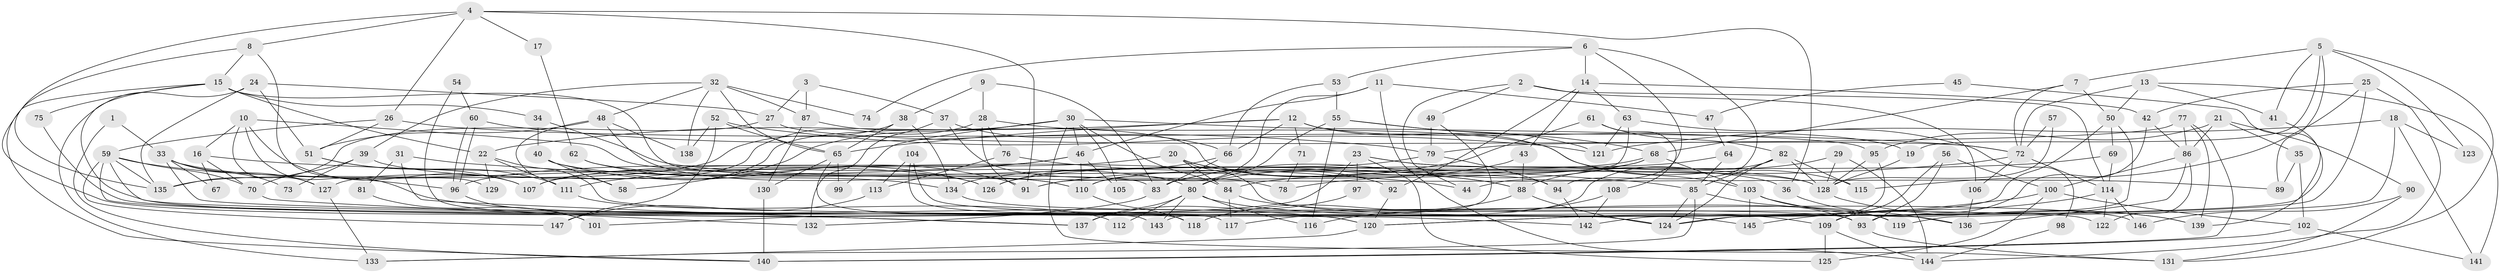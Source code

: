 // Generated by graph-tools (version 1.1) at 2025/14/03/09/25 04:14:48]
// undirected, 147 vertices, 294 edges
graph export_dot {
graph [start="1"]
  node [color=gray90,style=filled];
  1;
  2;
  3;
  4;
  5;
  6;
  7;
  8;
  9;
  10;
  11;
  12;
  13;
  14;
  15;
  16;
  17;
  18;
  19;
  20;
  21;
  22;
  23;
  24;
  25;
  26;
  27;
  28;
  29;
  30;
  31;
  32;
  33;
  34;
  35;
  36;
  37;
  38;
  39;
  40;
  41;
  42;
  43;
  44;
  45;
  46;
  47;
  48;
  49;
  50;
  51;
  52;
  53;
  54;
  55;
  56;
  57;
  58;
  59;
  60;
  61;
  62;
  63;
  64;
  65;
  66;
  67;
  68;
  69;
  70;
  71;
  72;
  73;
  74;
  75;
  76;
  77;
  78;
  79;
  80;
  81;
  82;
  83;
  84;
  85;
  86;
  87;
  88;
  89;
  90;
  91;
  92;
  93;
  94;
  95;
  96;
  97;
  98;
  99;
  100;
  101;
  102;
  103;
  104;
  105;
  106;
  107;
  108;
  109;
  110;
  111;
  112;
  113;
  114;
  115;
  116;
  117;
  118;
  119;
  120;
  121;
  122;
  123;
  124;
  125;
  126;
  127;
  128;
  129;
  130;
  131;
  132;
  133;
  134;
  135;
  136;
  137;
  138;
  139;
  140;
  141;
  142;
  143;
  144;
  145;
  146;
  147;
  1 -- 33;
  1 -- 140;
  2 -- 114;
  2 -- 44;
  2 -- 49;
  2 -- 106;
  3 -- 27;
  3 -- 37;
  3 -- 87;
  4 -- 26;
  4 -- 91;
  4 -- 8;
  4 -- 17;
  4 -- 36;
  4 -- 135;
  5 -- 7;
  5 -- 89;
  5 -- 19;
  5 -- 41;
  5 -- 123;
  5 -- 131;
  6 -- 53;
  6 -- 14;
  6 -- 44;
  6 -- 74;
  6 -- 94;
  7 -- 72;
  7 -- 50;
  7 -- 68;
  8 -- 93;
  8 -- 15;
  8 -- 129;
  9 -- 38;
  9 -- 83;
  9 -- 28;
  10 -- 128;
  10 -- 120;
  10 -- 16;
  10 -- 107;
  10 -- 127;
  11 -- 46;
  11 -- 144;
  11 -- 47;
  11 -- 110;
  12 -- 19;
  12 -- 103;
  12 -- 22;
  12 -- 65;
  12 -- 66;
  12 -- 71;
  13 -- 41;
  13 -- 50;
  13 -- 72;
  13 -- 141;
  14 -- 43;
  14 -- 92;
  14 -- 42;
  14 -- 63;
  15 -- 83;
  15 -- 22;
  15 -- 34;
  15 -- 75;
  15 -- 122;
  15 -- 140;
  16 -- 70;
  16 -- 44;
  16 -- 67;
  17 -- 62;
  18 -- 121;
  18 -- 141;
  18 -- 119;
  18 -- 123;
  19 -- 128;
  20 -- 107;
  20 -- 84;
  20 -- 88;
  20 -- 92;
  20 -- 136;
  21 -- 86;
  21 -- 90;
  21 -- 35;
  21 -- 95;
  22 -- 111;
  22 -- 124;
  22 -- 129;
  23 -- 36;
  23 -- 128;
  23 -- 97;
  23 -- 101;
  23 -- 125;
  24 -- 135;
  24 -- 51;
  24 -- 27;
  24 -- 133;
  25 -- 124;
  25 -- 144;
  25 -- 42;
  25 -- 115;
  26 -- 59;
  26 -- 51;
  26 -- 72;
  27 -- 72;
  27 -- 135;
  28 -- 127;
  28 -- 76;
  28 -- 91;
  28 -- 115;
  29 -- 88;
  29 -- 128;
  29 -- 144;
  30 -- 46;
  30 -- 95;
  30 -- 58;
  30 -- 84;
  30 -- 99;
  30 -- 105;
  30 -- 107;
  30 -- 131;
  31 -- 85;
  31 -- 137;
  31 -- 81;
  32 -- 87;
  32 -- 138;
  32 -- 39;
  32 -- 48;
  32 -- 65;
  32 -- 74;
  33 -- 127;
  33 -- 142;
  33 -- 67;
  33 -- 73;
  33 -- 126;
  34 -- 40;
  34 -- 89;
  35 -- 102;
  35 -- 89;
  36 -- 136;
  37 -- 132;
  37 -- 66;
  37 -- 78;
  38 -- 135;
  38 -- 65;
  38 -- 134;
  39 -- 134;
  39 -- 70;
  39 -- 73;
  40 -- 80;
  40 -- 58;
  40 -- 91;
  41 -- 142;
  42 -- 86;
  42 -- 109;
  43 -- 83;
  43 -- 88;
  45 -- 47;
  45 -- 139;
  46 -- 96;
  46 -- 111;
  46 -- 105;
  46 -- 110;
  47 -- 64;
  48 -- 110;
  48 -- 51;
  48 -- 58;
  48 -- 138;
  49 -- 79;
  49 -- 143;
  50 -- 93;
  50 -- 69;
  50 -- 120;
  51 -- 107;
  51 -- 111;
  52 -- 121;
  52 -- 65;
  52 -- 138;
  52 -- 147;
  53 -- 66;
  53 -- 55;
  54 -- 60;
  54 -- 117;
  55 -- 68;
  55 -- 80;
  55 -- 116;
  55 -- 121;
  56 -- 109;
  56 -- 93;
  56 -- 100;
  57 -- 128;
  57 -- 72;
  59 -- 124;
  59 -- 135;
  59 -- 70;
  59 -- 96;
  59 -- 137;
  59 -- 147;
  60 -- 96;
  60 -- 96;
  60 -- 79;
  61 -- 91;
  61 -- 82;
  61 -- 108;
  62 -- 110;
  62 -- 126;
  63 -- 91;
  63 -- 98;
  63 -- 121;
  64 -- 80;
  64 -- 85;
  65 -- 99;
  65 -- 130;
  65 -- 143;
  66 -- 126;
  66 -- 83;
  68 -- 110;
  68 -- 83;
  68 -- 103;
  68 -- 126;
  69 -- 84;
  69 -- 114;
  70 -- 132;
  71 -- 78;
  72 -- 78;
  72 -- 106;
  72 -- 114;
  75 -- 120;
  76 -- 88;
  76 -- 113;
  77 -- 139;
  77 -- 86;
  77 -- 79;
  77 -- 140;
  79 -- 94;
  79 -- 134;
  80 -- 109;
  80 -- 143;
  80 -- 112;
  80 -- 116;
  80 -- 137;
  81 -- 101;
  82 -- 115;
  82 -- 85;
  82 -- 117;
  82 -- 124;
  82 -- 128;
  83 -- 132;
  84 -- 119;
  84 -- 117;
  85 -- 133;
  85 -- 124;
  85 -- 93;
  86 -- 136;
  86 -- 100;
  86 -- 122;
  87 -- 130;
  87 -- 94;
  88 -- 124;
  88 -- 118;
  90 -- 131;
  90 -- 146;
  92 -- 120;
  93 -- 131;
  94 -- 142;
  95 -- 124;
  95 -- 128;
  96 -- 101;
  97 -- 137;
  98 -- 144;
  100 -- 102;
  100 -- 120;
  100 -- 125;
  102 -- 140;
  102 -- 141;
  103 -- 145;
  103 -- 119;
  103 -- 139;
  104 -- 118;
  104 -- 113;
  104 -- 145;
  106 -- 136;
  108 -- 116;
  108 -- 142;
  109 -- 125;
  109 -- 144;
  110 -- 118;
  111 -- 112;
  113 -- 147;
  114 -- 122;
  114 -- 145;
  114 -- 146;
  120 -- 133;
  127 -- 133;
  128 -- 139;
  130 -- 140;
  134 -- 146;
}
